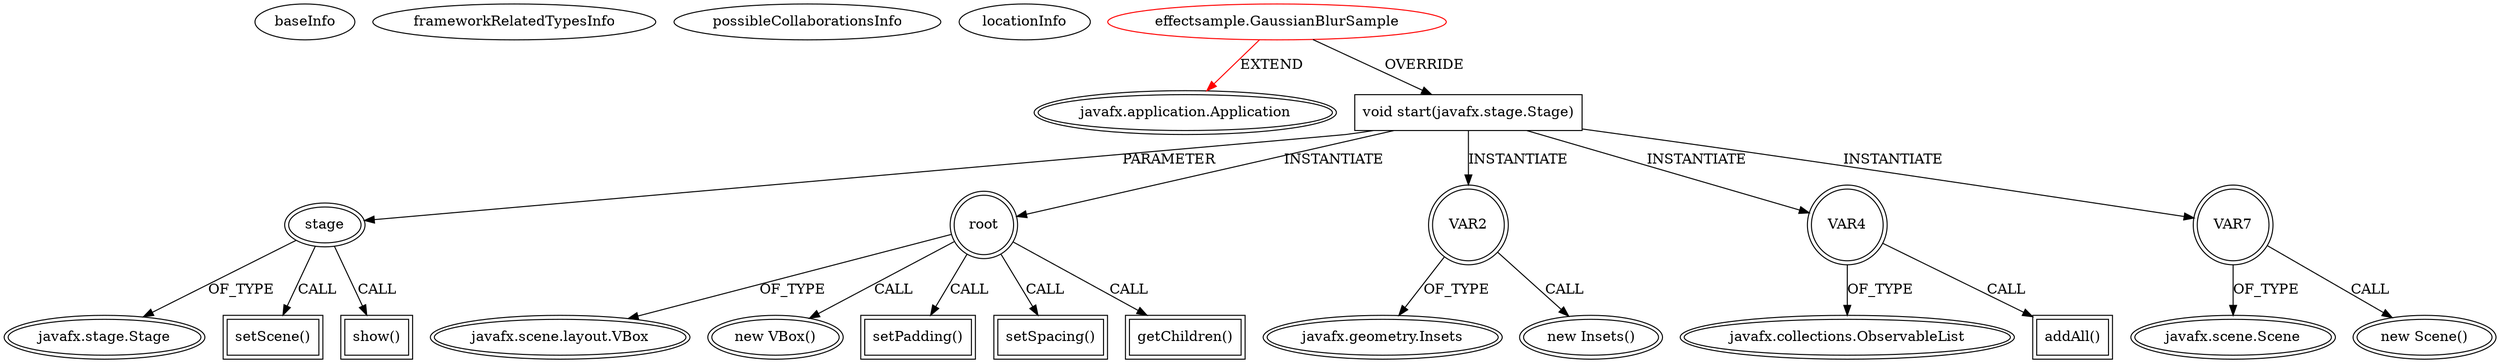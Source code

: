 digraph {
baseInfo[graphId=4560,category="extension_graph",isAnonymous=false,possibleRelation=false]
frameworkRelatedTypesInfo[0="javafx.application.Application"]
possibleCollaborationsInfo[]
locationInfo[projectName="tomoTaka01-EffectSample",filePath="/tomoTaka01-EffectSample/EffectSample-master/src/effectsample/GaussianBlurSample.java",contextSignature="GaussianBlurSample",graphId="4560"]
0[label="effectsample.GaussianBlurSample",vertexType="ROOT_CLIENT_CLASS_DECLARATION",isFrameworkType=false,color=red]
1[label="javafx.application.Application",vertexType="FRAMEWORK_CLASS_TYPE",isFrameworkType=true,peripheries=2]
2[label="void start(javafx.stage.Stage)",vertexType="OVERRIDING_METHOD_DECLARATION",isFrameworkType=false,shape=box]
3[label="stage",vertexType="PARAMETER_DECLARATION",isFrameworkType=true,peripheries=2]
4[label="javafx.stage.Stage",vertexType="FRAMEWORK_CLASS_TYPE",isFrameworkType=true,peripheries=2]
6[label="root",vertexType="VARIABLE_EXPRESION",isFrameworkType=true,peripheries=2,shape=circle]
7[label="javafx.scene.layout.VBox",vertexType="FRAMEWORK_CLASS_TYPE",isFrameworkType=true,peripheries=2]
5[label="new VBox()",vertexType="CONSTRUCTOR_CALL",isFrameworkType=true,peripheries=2]
9[label="setPadding()",vertexType="INSIDE_CALL",isFrameworkType=true,peripheries=2,shape=box]
11[label="VAR2",vertexType="VARIABLE_EXPRESION",isFrameworkType=true,peripheries=2,shape=circle]
12[label="javafx.geometry.Insets",vertexType="FRAMEWORK_CLASS_TYPE",isFrameworkType=true,peripheries=2]
10[label="new Insets()",vertexType="CONSTRUCTOR_CALL",isFrameworkType=true,peripheries=2]
14[label="setSpacing()",vertexType="INSIDE_CALL",isFrameworkType=true,peripheries=2,shape=box]
15[label="VAR4",vertexType="VARIABLE_EXPRESION",isFrameworkType=true,peripheries=2,shape=circle]
17[label="javafx.collections.ObservableList",vertexType="FRAMEWORK_INTERFACE_TYPE",isFrameworkType=true,peripheries=2]
16[label="addAll()",vertexType="INSIDE_CALL",isFrameworkType=true,peripheries=2,shape=box]
19[label="getChildren()",vertexType="INSIDE_CALL",isFrameworkType=true,peripheries=2,shape=box]
21[label="setScene()",vertexType="INSIDE_CALL",isFrameworkType=true,peripheries=2,shape=box]
23[label="VAR7",vertexType="VARIABLE_EXPRESION",isFrameworkType=true,peripheries=2,shape=circle]
24[label="javafx.scene.Scene",vertexType="FRAMEWORK_CLASS_TYPE",isFrameworkType=true,peripheries=2]
22[label="new Scene()",vertexType="CONSTRUCTOR_CALL",isFrameworkType=true,peripheries=2]
26[label="show()",vertexType="INSIDE_CALL",isFrameworkType=true,peripheries=2,shape=box]
0->1[label="EXTEND",color=red]
0->2[label="OVERRIDE"]
3->4[label="OF_TYPE"]
2->3[label="PARAMETER"]
2->6[label="INSTANTIATE"]
6->7[label="OF_TYPE"]
6->5[label="CALL"]
6->9[label="CALL"]
2->11[label="INSTANTIATE"]
11->12[label="OF_TYPE"]
11->10[label="CALL"]
6->14[label="CALL"]
2->15[label="INSTANTIATE"]
15->17[label="OF_TYPE"]
15->16[label="CALL"]
6->19[label="CALL"]
3->21[label="CALL"]
2->23[label="INSTANTIATE"]
23->24[label="OF_TYPE"]
23->22[label="CALL"]
3->26[label="CALL"]
}
